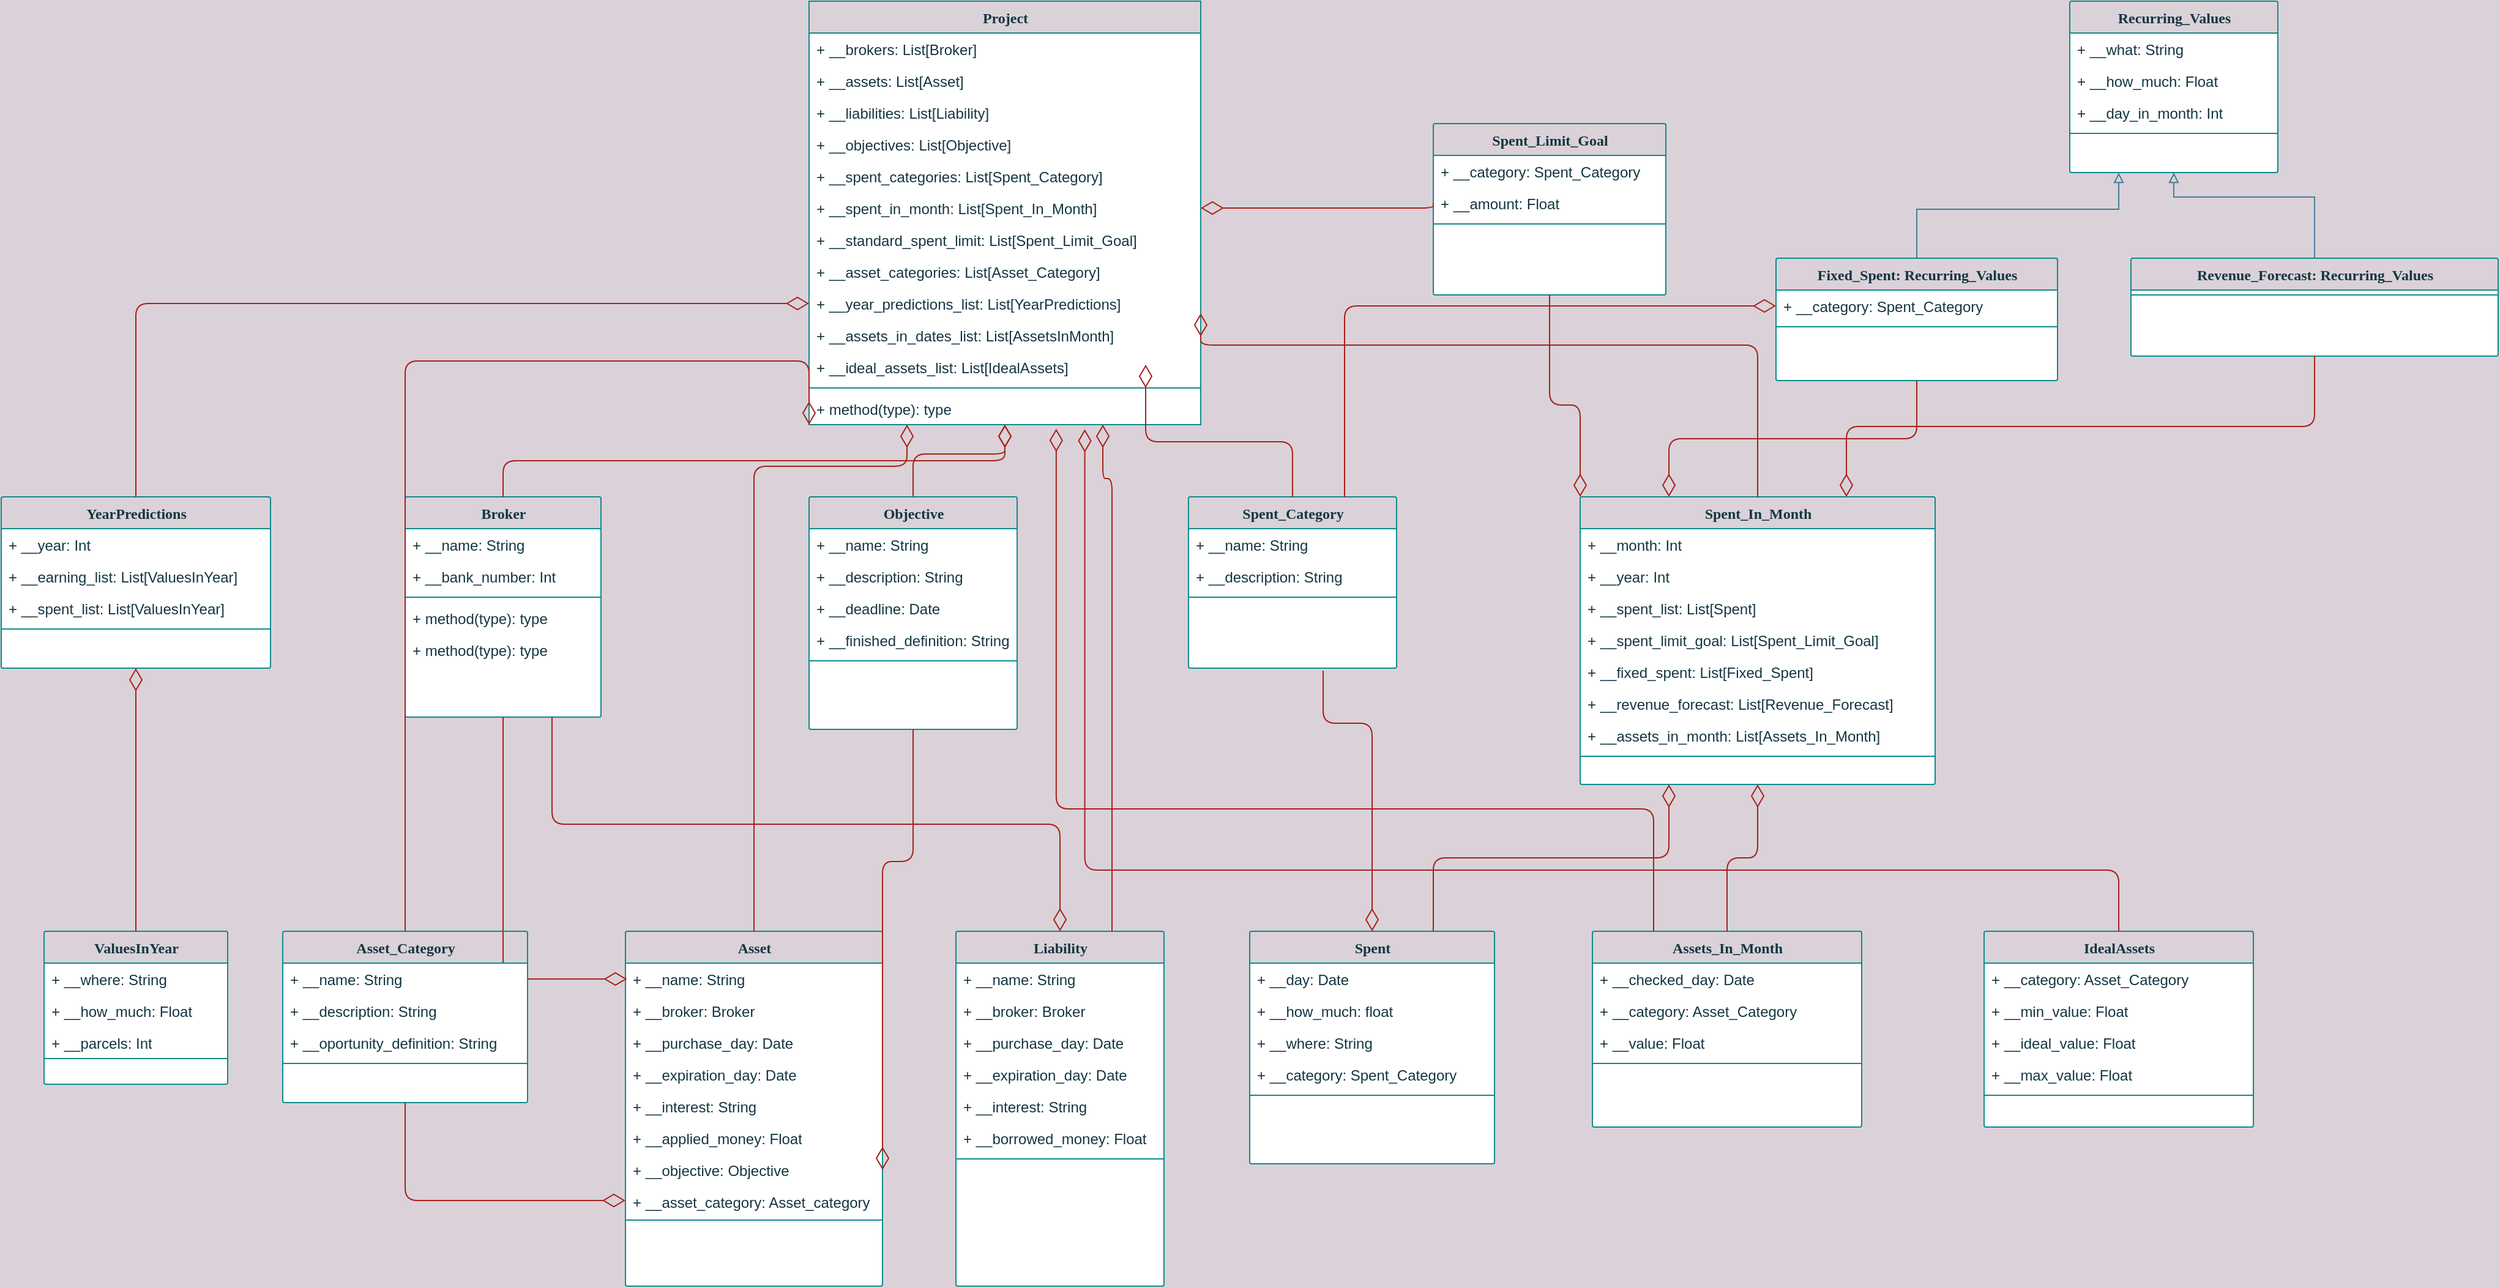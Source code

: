 <mxfile version="14.6.12" type="github">
  <diagram name="Page-1" id="9f46799a-70d6-7492-0946-bef42562c5a5">
    <mxGraphModel dx="1038" dy="548" grid="1" gridSize="10" guides="1" tooltips="1" connect="1" arrows="1" fold="1" page="1" pageScale="1" pageWidth="3300" pageHeight="2339" background="#DAD2D8" math="0" shadow="0">
      <root>
        <mxCell id="0" />
        <mxCell id="1" parent="0" />
        <mxCell id="78961159f06e98e8-17" value="Broker" style="swimlane;html=1;fontStyle=1;align=center;verticalAlign=top;childLayout=stackLayout;horizontal=1;startSize=26;horizontalStack=0;resizeParent=1;resizeLast=0;collapsible=1;marginBottom=0;swimlaneFillColor=#ffffff;shadow=0;comic=0;labelBackgroundColor=none;strokeWidth=1;fillColor=none;fontFamily=Verdana;fontSize=12;strokeColor=#0F8B8D;fontColor=#143642;rounded=1;arcSize=2;" parent="1" vertex="1">
          <mxGeometry x="670" y="445" width="160" height="180" as="geometry" />
        </mxCell>
        <mxCell id="78961159f06e98e8-21" value="+ __name: String" style="text;html=1;strokeColor=none;fillColor=none;align=left;verticalAlign=top;spacingLeft=4;spacingRight=4;whiteSpace=wrap;overflow=hidden;rotatable=0;points=[[0,0.5],[1,0.5]];portConstraint=eastwest;fontColor=#143642;rounded=1;" parent="78961159f06e98e8-17" vertex="1">
          <mxGeometry y="26" width="160" height="26" as="geometry" />
        </mxCell>
        <mxCell id="78961159f06e98e8-23" value="+ __bank_number: Int" style="text;html=1;strokeColor=none;fillColor=none;align=left;verticalAlign=top;spacingLeft=4;spacingRight=4;whiteSpace=wrap;overflow=hidden;rotatable=0;points=[[0,0.5],[1,0.5]];portConstraint=eastwest;fontColor=#143642;rounded=1;" parent="78961159f06e98e8-17" vertex="1">
          <mxGeometry y="52" width="160" height="26" as="geometry" />
        </mxCell>
        <mxCell id="78961159f06e98e8-19" value="" style="line;html=1;strokeWidth=1;fillColor=none;align=left;verticalAlign=middle;spacingTop=-1;spacingLeft=3;spacingRight=3;rotatable=0;labelPosition=right;points=[];portConstraint=eastwest;labelBackgroundColor=#DAD2D8;strokeColor=#0F8B8D;fontColor=#143642;rounded=1;" parent="78961159f06e98e8-17" vertex="1">
          <mxGeometry y="78" width="160" height="8" as="geometry" />
        </mxCell>
        <mxCell id="78961159f06e98e8-20" value="+ method(type): type" style="text;html=1;strokeColor=none;fillColor=none;align=left;verticalAlign=top;spacingLeft=4;spacingRight=4;whiteSpace=wrap;overflow=hidden;rotatable=0;points=[[0,0.5],[1,0.5]];portConstraint=eastwest;fontColor=#143642;rounded=1;" parent="78961159f06e98e8-17" vertex="1">
          <mxGeometry y="86" width="160" height="26" as="geometry" />
        </mxCell>
        <mxCell id="78961159f06e98e8-27" value="+ method(type): type" style="text;html=1;strokeColor=none;fillColor=none;align=left;verticalAlign=top;spacingLeft=4;spacingRight=4;whiteSpace=wrap;overflow=hidden;rotatable=0;points=[[0,0.5],[1,0.5]];portConstraint=eastwest;fontColor=#143642;rounded=1;" parent="78961159f06e98e8-17" vertex="1">
          <mxGeometry y="112" width="160" height="26" as="geometry" />
        </mxCell>
        <mxCell id="78961159f06e98e8-30" value="Project" style="swimlane;html=1;fontStyle=1;align=center;verticalAlign=top;childLayout=stackLayout;horizontal=1;startSize=26;horizontalStack=0;resizeParent=1;resizeLast=0;collapsible=1;marginBottom=0;swimlaneFillColor=#ffffff;shadow=0;comic=0;labelBackgroundColor=none;strokeWidth=1;fillColor=none;fontFamily=Verdana;fontSize=12;strokeColor=#0F8B8D;fontColor=#143642;rounded=0;" parent="1" vertex="1">
          <mxGeometry x="1000" y="40" width="320" height="346" as="geometry" />
        </mxCell>
        <mxCell id="78961159f06e98e8-31" value="+ __brokers: List[Broker]" style="text;html=1;strokeColor=none;fillColor=none;align=left;verticalAlign=top;spacingLeft=4;spacingRight=4;whiteSpace=wrap;overflow=hidden;rotatable=0;points=[[0,0.5],[1,0.5]];portConstraint=eastwest;fontColor=#143642;rounded=1;" parent="78961159f06e98e8-30" vertex="1">
          <mxGeometry y="26" width="320" height="26" as="geometry" />
        </mxCell>
        <mxCell id="78961159f06e98e8-32" value="+ __assets: List[Asset]" style="text;html=1;strokeColor=none;fillColor=none;align=left;verticalAlign=top;spacingLeft=4;spacingRight=4;whiteSpace=wrap;overflow=hidden;rotatable=0;points=[[0,0.5],[1,0.5]];portConstraint=eastwest;fontColor=#143642;rounded=1;" parent="78961159f06e98e8-30" vertex="1">
          <mxGeometry y="52" width="320" height="26" as="geometry" />
        </mxCell>
        <mxCell id="78961159f06e98e8-33" value="+ __liabilities: List[Liability]" style="text;html=1;strokeColor=none;fillColor=none;align=left;verticalAlign=top;spacingLeft=4;spacingRight=4;whiteSpace=wrap;overflow=hidden;rotatable=0;points=[[0,0.5],[1,0.5]];portConstraint=eastwest;fontColor=#143642;rounded=1;" parent="78961159f06e98e8-30" vertex="1">
          <mxGeometry y="78" width="320" height="26" as="geometry" />
        </mxCell>
        <mxCell id="78961159f06e98e8-34" value="+ __objectives: List[Objective]" style="text;html=1;strokeColor=none;fillColor=none;align=left;verticalAlign=top;spacingLeft=4;spacingRight=4;whiteSpace=wrap;overflow=hidden;rotatable=0;points=[[0,0.5],[1,0.5]];portConstraint=eastwest;fontColor=#143642;rounded=1;" parent="78961159f06e98e8-30" vertex="1">
          <mxGeometry y="104" width="320" height="26" as="geometry" />
        </mxCell>
        <mxCell id="78961159f06e98e8-36" value="+ __spent_categories: List[Spent_Category]" style="text;html=1;strokeColor=none;fillColor=none;align=left;verticalAlign=top;spacingLeft=4;spacingRight=4;whiteSpace=wrap;overflow=hidden;rotatable=0;points=[[0,0.5],[1,0.5]];portConstraint=eastwest;fontColor=#143642;rounded=1;" parent="78961159f06e98e8-30" vertex="1">
          <mxGeometry y="130" width="320" height="26" as="geometry" />
        </mxCell>
        <mxCell id="78961159f06e98e8-37" value="+ __spent_in_month: List[Spent_In_Month]" style="text;html=1;strokeColor=none;fillColor=none;align=left;verticalAlign=top;spacingLeft=4;spacingRight=4;whiteSpace=wrap;overflow=hidden;rotatable=0;points=[[0,0.5],[1,0.5]];portConstraint=eastwest;fontColor=#143642;rounded=1;" parent="78961159f06e98e8-30" vertex="1">
          <mxGeometry y="156" width="320" height="26" as="geometry" />
        </mxCell>
        <mxCell id="8mu8X8-_DHgMq-4uXrlz-15" value="+ __standard_spent_limit: List[Spent_Limit_Goal]" style="text;html=1;strokeColor=none;fillColor=none;align=left;verticalAlign=top;spacingLeft=4;spacingRight=4;whiteSpace=wrap;overflow=hidden;rotatable=0;points=[[0,0.5],[1,0.5]];portConstraint=eastwest;fontColor=#143642;rounded=1;" parent="78961159f06e98e8-30" vertex="1">
          <mxGeometry y="182" width="320" height="26" as="geometry" />
        </mxCell>
        <mxCell id="nVqzN8JUZWUIULajuUKQ-7" value="+ __asset_categories: List[Asset_Category]" style="text;html=1;strokeColor=none;fillColor=none;align=left;verticalAlign=top;spacingLeft=4;spacingRight=4;whiteSpace=wrap;overflow=hidden;rotatable=0;points=[[0,0.5],[1,0.5]];portConstraint=eastwest;fontColor=#143642;rounded=1;" parent="78961159f06e98e8-30" vertex="1">
          <mxGeometry y="208" width="320" height="26" as="geometry" />
        </mxCell>
        <mxCell id="EI2RTGB2YNUQJExoWmn_-6" value="+ __year_predictions_list: List[YearPredictions]" style="text;html=1;strokeColor=none;fillColor=none;align=left;verticalAlign=top;spacingLeft=4;spacingRight=4;whiteSpace=wrap;overflow=hidden;rotatable=0;points=[[0,0.5],[1,0.5]];portConstraint=eastwest;fontColor=#143642;rounded=1;" parent="78961159f06e98e8-30" vertex="1">
          <mxGeometry y="234" width="320" height="26" as="geometry" />
        </mxCell>
        <mxCell id="ecca9zXkYdsFkyR5asj4-9" value="+ __assets_in_dates_list: List[AssetsInMonth]" style="text;html=1;strokeColor=none;fillColor=none;align=left;verticalAlign=top;spacingLeft=4;spacingRight=4;whiteSpace=wrap;overflow=hidden;rotatable=0;points=[[0,0.5],[1,0.5]];portConstraint=eastwest;fontColor=#143642;rounded=1;" vertex="1" parent="78961159f06e98e8-30">
          <mxGeometry y="260" width="320" height="26" as="geometry" />
        </mxCell>
        <mxCell id="ecca9zXkYdsFkyR5asj4-11" value="+ __ideal_assets_list: List[IdealAssets]" style="text;html=1;strokeColor=none;fillColor=none;align=left;verticalAlign=top;spacingLeft=4;spacingRight=4;whiteSpace=wrap;overflow=hidden;rotatable=0;points=[[0,0.5],[1,0.5]];portConstraint=eastwest;fontColor=#143642;rounded=1;" vertex="1" parent="78961159f06e98e8-30">
          <mxGeometry y="286" width="320" height="26" as="geometry" />
        </mxCell>
        <mxCell id="78961159f06e98e8-38" value="" style="line;html=1;strokeWidth=1;fillColor=none;align=left;verticalAlign=middle;spacingTop=-1;spacingLeft=3;spacingRight=3;rotatable=0;labelPosition=right;points=[];portConstraint=eastwest;labelBackgroundColor=#DAD2D8;strokeColor=#0F8B8D;fontColor=#143642;rounded=1;" parent="78961159f06e98e8-30" vertex="1">
          <mxGeometry y="312" width="320" height="8" as="geometry" />
        </mxCell>
        <mxCell id="78961159f06e98e8-39" value="+ method(type): type" style="text;html=1;strokeColor=none;fillColor=none;align=left;verticalAlign=top;spacingLeft=4;spacingRight=4;whiteSpace=wrap;overflow=hidden;rotatable=0;points=[[0,0.5],[1,0.5]];portConstraint=eastwest;fontColor=#143642;rounded=1;" parent="78961159f06e98e8-30" vertex="1">
          <mxGeometry y="320" width="320" height="26" as="geometry" />
        </mxCell>
        <mxCell id="78961159f06e98e8-121" style="edgeStyle=elbowEdgeStyle;html=1;labelBackgroundColor=none;startFill=0;startSize=8;endArrow=diamondThin;endFill=0;endSize=16;fontFamily=Verdana;fontSize=12;elbow=vertical;strokeColor=#A8201A;fontColor=#143642;" parent="1" source="78961159f06e98e8-17" target="78961159f06e98e8-30" edge="1">
          <mxGeometry relative="1" as="geometry">
            <mxPoint x="810" y="249.882" as="sourcePoint" />
          </mxGeometry>
        </mxCell>
        <mxCell id="K1kA5L0WdtJhRMj--LdC-1" value="Asset" style="swimlane;html=1;fontStyle=1;align=center;verticalAlign=top;childLayout=stackLayout;horizontal=1;startSize=26;horizontalStack=0;resizeParent=1;resizeLast=0;collapsible=1;marginBottom=0;swimlaneFillColor=#ffffff;shadow=0;comic=0;labelBackgroundColor=none;strokeWidth=1;fillColor=none;fontFamily=Verdana;fontSize=12;strokeColor=#0F8B8D;fontColor=#143642;rounded=1;arcSize=2;" parent="1" vertex="1">
          <mxGeometry x="850" y="800" width="210" height="290" as="geometry" />
        </mxCell>
        <mxCell id="K1kA5L0WdtJhRMj--LdC-2" value="+ __name: String" style="text;html=1;strokeColor=none;fillColor=none;align=left;verticalAlign=top;spacingLeft=4;spacingRight=4;whiteSpace=wrap;overflow=hidden;rotatable=0;points=[[0,0.5],[1,0.5]];portConstraint=eastwest;fontColor=#143642;rounded=1;" parent="K1kA5L0WdtJhRMj--LdC-1" vertex="1">
          <mxGeometry y="26" width="210" height="26" as="geometry" />
        </mxCell>
        <mxCell id="K1kA5L0WdtJhRMj--LdC-3" value="+ __broker: Broker" style="text;html=1;strokeColor=none;fillColor=none;align=left;verticalAlign=top;spacingLeft=4;spacingRight=4;whiteSpace=wrap;overflow=hidden;rotatable=0;points=[[0,0.5],[1,0.5]];portConstraint=eastwest;fontColor=#143642;rounded=1;" parent="K1kA5L0WdtJhRMj--LdC-1" vertex="1">
          <mxGeometry y="52" width="210" height="26" as="geometry" />
        </mxCell>
        <mxCell id="K1kA5L0WdtJhRMj--LdC-7" value="+ __purchase_day: Date" style="text;html=1;strokeColor=none;fillColor=none;align=left;verticalAlign=top;spacingLeft=4;spacingRight=4;whiteSpace=wrap;overflow=hidden;rotatable=0;points=[[0,0.5],[1,0.5]];portConstraint=eastwest;fontColor=#143642;rounded=1;" parent="K1kA5L0WdtJhRMj--LdC-1" vertex="1">
          <mxGeometry y="78" width="210" height="26" as="geometry" />
        </mxCell>
        <mxCell id="K1kA5L0WdtJhRMj--LdC-8" value="+ __expiration_day: Date" style="text;html=1;strokeColor=none;fillColor=none;align=left;verticalAlign=top;spacingLeft=4;spacingRight=4;whiteSpace=wrap;overflow=hidden;rotatable=0;points=[[0,0.5],[1,0.5]];portConstraint=eastwest;fontColor=#143642;rounded=1;" parent="K1kA5L0WdtJhRMj--LdC-1" vertex="1">
          <mxGeometry y="104" width="210" height="26" as="geometry" />
        </mxCell>
        <mxCell id="K1kA5L0WdtJhRMj--LdC-9" value="+ __interest: String" style="text;html=1;strokeColor=none;fillColor=none;align=left;verticalAlign=top;spacingLeft=4;spacingRight=4;whiteSpace=wrap;overflow=hidden;rotatable=0;points=[[0,0.5],[1,0.5]];portConstraint=eastwest;fontColor=#143642;rounded=1;" parent="K1kA5L0WdtJhRMj--LdC-1" vertex="1">
          <mxGeometry y="130" width="210" height="26" as="geometry" />
        </mxCell>
        <mxCell id="K1kA5L0WdtJhRMj--LdC-10" value="+ __applied_money: Float" style="text;html=1;strokeColor=none;fillColor=none;align=left;verticalAlign=top;spacingLeft=4;spacingRight=4;whiteSpace=wrap;overflow=hidden;rotatable=0;points=[[0,0.5],[1,0.5]];portConstraint=eastwest;fontColor=#143642;rounded=1;" parent="K1kA5L0WdtJhRMj--LdC-1" vertex="1">
          <mxGeometry y="156" width="210" height="26" as="geometry" />
        </mxCell>
        <mxCell id="K1kA5L0WdtJhRMj--LdC-29" value="+ __objective: Objective" style="text;html=1;strokeColor=none;fillColor=none;align=left;verticalAlign=top;spacingLeft=4;spacingRight=4;whiteSpace=wrap;overflow=hidden;rotatable=0;points=[[0,0.5],[1,0.5]];portConstraint=eastwest;fontColor=#143642;rounded=1;" parent="K1kA5L0WdtJhRMj--LdC-1" vertex="1">
          <mxGeometry y="182" width="210" height="26" as="geometry" />
        </mxCell>
        <mxCell id="nVqzN8JUZWUIULajuUKQ-5" value="+ __asset_category: Asset_category" style="text;html=1;strokeColor=none;fillColor=none;align=left;verticalAlign=top;spacingLeft=4;spacingRight=4;whiteSpace=wrap;overflow=hidden;rotatable=0;points=[[0,0.5],[1,0.5]];portConstraint=eastwest;fontColor=#143642;rounded=1;" parent="K1kA5L0WdtJhRMj--LdC-1" vertex="1">
          <mxGeometry y="208" width="210" height="24" as="geometry" />
        </mxCell>
        <mxCell id="K1kA5L0WdtJhRMj--LdC-4" value="" style="line;html=1;strokeWidth=1;fillColor=none;align=left;verticalAlign=middle;spacingTop=-1;spacingLeft=3;spacingRight=3;rotatable=0;labelPosition=right;points=[];portConstraint=eastwest;labelBackgroundColor=#DAD2D8;strokeColor=#0F8B8D;fontColor=#143642;rounded=1;" parent="K1kA5L0WdtJhRMj--LdC-1" vertex="1">
          <mxGeometry y="232" width="210" height="8" as="geometry" />
        </mxCell>
        <mxCell id="K1kA5L0WdtJhRMj--LdC-11" style="edgeStyle=elbowEdgeStyle;html=1;labelBackgroundColor=none;startFill=0;startSize=8;endArrow=diamondThin;endFill=0;endSize=16;fontFamily=Verdana;fontSize=12;elbow=vertical;strokeColor=#A8201A;fontColor=#143642;entryX=0.5;entryY=1;entryDx=0;entryDy=0;exitX=0.5;exitY=0;exitDx=0;exitDy=0;" parent="1" source="K1kA5L0WdtJhRMj--LdC-21" target="78961159f06e98e8-30" edge="1">
          <mxGeometry relative="1" as="geometry">
            <mxPoint x="960" y="440" as="sourcePoint" />
            <mxPoint x="1090" y="360" as="targetPoint" />
            <Array as="points">
              <mxPoint x="1020" y="410" />
            </Array>
          </mxGeometry>
        </mxCell>
        <mxCell id="K1kA5L0WdtJhRMj--LdC-12" style="edgeStyle=elbowEdgeStyle;html=1;labelBackgroundColor=none;startFill=0;startSize=8;endArrow=diamondThin;endFill=0;endSize=16;fontFamily=Verdana;fontSize=12;elbow=vertical;strokeColor=#A8201A;fontColor=#143642;exitX=0.5;exitY=1;exitDx=0;exitDy=0;entryX=0.006;entryY=0.5;entryDx=0;entryDy=0;entryPerimeter=0;" parent="1" source="78961159f06e98e8-17" target="K1kA5L0WdtJhRMj--LdC-2" edge="1">
          <mxGeometry relative="1" as="geometry">
            <mxPoint x="760" y="470" as="sourcePoint" />
            <mxPoint x="810" y="856" as="targetPoint" />
            <Array as="points">
              <mxPoint x="790" y="839" />
              <mxPoint x="780" y="780" />
            </Array>
          </mxGeometry>
        </mxCell>
        <mxCell id="K1kA5L0WdtJhRMj--LdC-13" value="Liability" style="swimlane;html=1;fontStyle=1;align=center;verticalAlign=top;childLayout=stackLayout;horizontal=1;startSize=26;horizontalStack=0;resizeParent=1;resizeLast=0;collapsible=1;marginBottom=0;swimlaneFillColor=#ffffff;shadow=0;comic=0;labelBackgroundColor=none;strokeWidth=1;fillColor=none;fontFamily=Verdana;fontSize=12;strokeColor=#0F8B8D;fontColor=#143642;rounded=1;arcSize=2;" parent="1" vertex="1">
          <mxGeometry x="1120" y="800" width="170" height="290" as="geometry" />
        </mxCell>
        <mxCell id="K1kA5L0WdtJhRMj--LdC-14" value="+ __name: String" style="text;html=1;strokeColor=none;fillColor=none;align=left;verticalAlign=top;spacingLeft=4;spacingRight=4;whiteSpace=wrap;overflow=hidden;rotatable=0;points=[[0,0.5],[1,0.5]];portConstraint=eastwest;fontColor=#143642;rounded=1;" parent="K1kA5L0WdtJhRMj--LdC-13" vertex="1">
          <mxGeometry y="26" width="170" height="26" as="geometry" />
        </mxCell>
        <mxCell id="K1kA5L0WdtJhRMj--LdC-15" value="+ __broker: Broker" style="text;html=1;strokeColor=none;fillColor=none;align=left;verticalAlign=top;spacingLeft=4;spacingRight=4;whiteSpace=wrap;overflow=hidden;rotatable=0;points=[[0,0.5],[1,0.5]];portConstraint=eastwest;fontColor=#143642;rounded=1;" parent="K1kA5L0WdtJhRMj--LdC-13" vertex="1">
          <mxGeometry y="52" width="170" height="26" as="geometry" />
        </mxCell>
        <mxCell id="K1kA5L0WdtJhRMj--LdC-16" value="+ __purchase_day: Date" style="text;html=1;strokeColor=none;fillColor=none;align=left;verticalAlign=top;spacingLeft=4;spacingRight=4;whiteSpace=wrap;overflow=hidden;rotatable=0;points=[[0,0.5],[1,0.5]];portConstraint=eastwest;fontColor=#143642;rounded=1;" parent="K1kA5L0WdtJhRMj--LdC-13" vertex="1">
          <mxGeometry y="78" width="170" height="26" as="geometry" />
        </mxCell>
        <mxCell id="K1kA5L0WdtJhRMj--LdC-17" value="+ __expiration_day: Date" style="text;html=1;strokeColor=none;fillColor=none;align=left;verticalAlign=top;spacingLeft=4;spacingRight=4;whiteSpace=wrap;overflow=hidden;rotatable=0;points=[[0,0.5],[1,0.5]];portConstraint=eastwest;fontColor=#143642;rounded=1;" parent="K1kA5L0WdtJhRMj--LdC-13" vertex="1">
          <mxGeometry y="104" width="170" height="26" as="geometry" />
        </mxCell>
        <mxCell id="K1kA5L0WdtJhRMj--LdC-18" value="+ __interest: String" style="text;html=1;strokeColor=none;fillColor=none;align=left;verticalAlign=top;spacingLeft=4;spacingRight=4;whiteSpace=wrap;overflow=hidden;rotatable=0;points=[[0,0.5],[1,0.5]];portConstraint=eastwest;fontColor=#143642;rounded=1;" parent="K1kA5L0WdtJhRMj--LdC-13" vertex="1">
          <mxGeometry y="130" width="170" height="26" as="geometry" />
        </mxCell>
        <mxCell id="K1kA5L0WdtJhRMj--LdC-19" value="+ __borrowed_money: Float" style="text;html=1;strokeColor=none;fillColor=none;align=left;verticalAlign=top;spacingLeft=4;spacingRight=4;whiteSpace=wrap;overflow=hidden;rotatable=0;points=[[0,0.5],[1,0.5]];portConstraint=eastwest;fontColor=#143642;rounded=1;" parent="K1kA5L0WdtJhRMj--LdC-13" vertex="1">
          <mxGeometry y="156" width="170" height="26" as="geometry" />
        </mxCell>
        <mxCell id="K1kA5L0WdtJhRMj--LdC-20" value="" style="line;html=1;strokeWidth=1;fillColor=none;align=left;verticalAlign=middle;spacingTop=-1;spacingLeft=3;spacingRight=3;rotatable=0;labelPosition=right;points=[];portConstraint=eastwest;labelBackgroundColor=#DAD2D8;strokeColor=#0F8B8D;fontColor=#143642;rounded=1;" parent="K1kA5L0WdtJhRMj--LdC-13" vertex="1">
          <mxGeometry y="182" width="170" height="8" as="geometry" />
        </mxCell>
        <mxCell id="K1kA5L0WdtJhRMj--LdC-21" value="Objective" style="swimlane;html=1;fontStyle=1;align=center;verticalAlign=top;childLayout=stackLayout;horizontal=1;startSize=26;horizontalStack=0;resizeParent=1;resizeLast=0;collapsible=1;marginBottom=0;swimlaneFillColor=#ffffff;shadow=0;comic=0;labelBackgroundColor=none;strokeWidth=1;fillColor=none;fontFamily=Verdana;fontSize=12;strokeColor=#0F8B8D;fontColor=#143642;rounded=1;arcSize=2;" parent="1" vertex="1">
          <mxGeometry x="1000" y="445" width="170" height="190" as="geometry" />
        </mxCell>
        <mxCell id="K1kA5L0WdtJhRMj--LdC-22" value="+ __name: String" style="text;html=1;strokeColor=none;fillColor=none;align=left;verticalAlign=top;spacingLeft=4;spacingRight=4;whiteSpace=wrap;overflow=hidden;rotatable=0;points=[[0,0.5],[1,0.5]];portConstraint=eastwest;fontColor=#143642;rounded=1;" parent="K1kA5L0WdtJhRMj--LdC-21" vertex="1">
          <mxGeometry y="26" width="170" height="26" as="geometry" />
        </mxCell>
        <mxCell id="K1kA5L0WdtJhRMj--LdC-23" value="+ __description: String" style="text;html=1;strokeColor=none;fillColor=none;align=left;verticalAlign=top;spacingLeft=4;spacingRight=4;whiteSpace=wrap;overflow=hidden;rotatable=0;points=[[0,0.5],[1,0.5]];portConstraint=eastwest;fontColor=#143642;rounded=1;" parent="K1kA5L0WdtJhRMj--LdC-21" vertex="1">
          <mxGeometry y="52" width="170" height="26" as="geometry" />
        </mxCell>
        <mxCell id="K1kA5L0WdtJhRMj--LdC-24" value="+ __deadline: Date" style="text;html=1;strokeColor=none;fillColor=none;align=left;verticalAlign=top;spacingLeft=4;spacingRight=4;whiteSpace=wrap;overflow=hidden;rotatable=0;points=[[0,0.5],[1,0.5]];portConstraint=eastwest;fontColor=#143642;rounded=1;" parent="K1kA5L0WdtJhRMj--LdC-21" vertex="1">
          <mxGeometry y="78" width="170" height="26" as="geometry" />
        </mxCell>
        <mxCell id="K1kA5L0WdtJhRMj--LdC-25" value="+ __finished_definition: String" style="text;html=1;strokeColor=none;fillColor=none;align=left;verticalAlign=top;spacingLeft=4;spacingRight=4;whiteSpace=wrap;overflow=hidden;rotatable=0;points=[[0,0.5],[1,0.5]];portConstraint=eastwest;fontColor=#143642;rounded=1;" parent="K1kA5L0WdtJhRMj--LdC-21" vertex="1">
          <mxGeometry y="104" width="170" height="26" as="geometry" />
        </mxCell>
        <mxCell id="K1kA5L0WdtJhRMj--LdC-28" value="" style="line;html=1;strokeWidth=1;fillColor=none;align=left;verticalAlign=middle;spacingTop=-1;spacingLeft=3;spacingRight=3;rotatable=0;labelPosition=right;points=[];portConstraint=eastwest;labelBackgroundColor=#DAD2D8;strokeColor=#0F8B8D;fontColor=#143642;rounded=1;" parent="K1kA5L0WdtJhRMj--LdC-21" vertex="1">
          <mxGeometry y="130" width="170" height="8" as="geometry" />
        </mxCell>
        <mxCell id="K1kA5L0WdtJhRMj--LdC-30" value="Spent_Category" style="swimlane;html=1;fontStyle=1;align=center;verticalAlign=top;childLayout=stackLayout;horizontal=1;startSize=26;horizontalStack=0;resizeParent=1;resizeLast=0;collapsible=1;marginBottom=0;swimlaneFillColor=#ffffff;shadow=0;comic=0;labelBackgroundColor=none;strokeWidth=1;fillColor=none;fontFamily=Verdana;fontSize=12;strokeColor=#0F8B8D;fontColor=#143642;rounded=1;arcSize=2;" parent="1" vertex="1">
          <mxGeometry x="1310" y="445" width="170" height="140" as="geometry" />
        </mxCell>
        <mxCell id="K1kA5L0WdtJhRMj--LdC-31" value="+ __name: String" style="text;html=1;strokeColor=none;fillColor=none;align=left;verticalAlign=top;spacingLeft=4;spacingRight=4;whiteSpace=wrap;overflow=hidden;rotatable=0;points=[[0,0.5],[1,0.5]];portConstraint=eastwest;fontColor=#143642;rounded=1;" parent="K1kA5L0WdtJhRMj--LdC-30" vertex="1">
          <mxGeometry y="26" width="170" height="26" as="geometry" />
        </mxCell>
        <mxCell id="K1kA5L0WdtJhRMj--LdC-32" value="+ __description: String" style="text;html=1;strokeColor=none;fillColor=none;align=left;verticalAlign=top;spacingLeft=4;spacingRight=4;whiteSpace=wrap;overflow=hidden;rotatable=0;points=[[0,0.5],[1,0.5]];portConstraint=eastwest;fontColor=#143642;rounded=1;" parent="K1kA5L0WdtJhRMj--LdC-30" vertex="1">
          <mxGeometry y="52" width="170" height="26" as="geometry" />
        </mxCell>
        <mxCell id="K1kA5L0WdtJhRMj--LdC-35" value="" style="line;html=1;strokeWidth=1;fillColor=none;align=left;verticalAlign=middle;spacingTop=-1;spacingLeft=3;spacingRight=3;rotatable=0;labelPosition=right;points=[];portConstraint=eastwest;labelBackgroundColor=#DAD2D8;strokeColor=#0F8B8D;fontColor=#143642;rounded=1;" parent="K1kA5L0WdtJhRMj--LdC-30" vertex="1">
          <mxGeometry y="78" width="170" height="8" as="geometry" />
        </mxCell>
        <mxCell id="K1kA5L0WdtJhRMj--LdC-36" value="Spent_In_Month" style="swimlane;html=1;fontStyle=1;align=center;verticalAlign=top;childLayout=stackLayout;horizontal=1;startSize=26;horizontalStack=0;resizeParent=1;resizeLast=0;collapsible=1;marginBottom=0;swimlaneFillColor=#ffffff;shadow=0;comic=0;labelBackgroundColor=none;strokeWidth=1;fillColor=none;fontFamily=Verdana;fontSize=12;strokeColor=#0F8B8D;fontColor=#143642;rounded=1;arcSize=2;" parent="1" vertex="1">
          <mxGeometry x="1630" y="445" width="290" height="235" as="geometry" />
        </mxCell>
        <mxCell id="8mu8X8-_DHgMq-4uXrlz-17" value="+ __month: Int" style="text;html=1;strokeColor=none;fillColor=none;align=left;verticalAlign=top;spacingLeft=4;spacingRight=4;whiteSpace=wrap;overflow=hidden;rotatable=0;points=[[0,0.5],[1,0.5]];portConstraint=eastwest;fontColor=#143642;rounded=1;" parent="K1kA5L0WdtJhRMj--LdC-36" vertex="1">
          <mxGeometry y="26" width="290" height="26" as="geometry" />
        </mxCell>
        <mxCell id="8mu8X8-_DHgMq-4uXrlz-18" value="+ __year: Int" style="text;html=1;strokeColor=none;fillColor=none;align=left;verticalAlign=top;spacingLeft=4;spacingRight=4;whiteSpace=wrap;overflow=hidden;rotatable=0;points=[[0,0.5],[1,0.5]];portConstraint=eastwest;fontColor=#143642;rounded=1;" parent="K1kA5L0WdtJhRMj--LdC-36" vertex="1">
          <mxGeometry y="52" width="290" height="26" as="geometry" />
        </mxCell>
        <mxCell id="K1kA5L0WdtJhRMj--LdC-37" value="+ __spent_list: List[Spent]" style="text;html=1;strokeColor=none;fillColor=none;align=left;verticalAlign=top;spacingLeft=4;spacingRight=4;whiteSpace=wrap;overflow=hidden;rotatable=0;points=[[0,0.5],[1,0.5]];portConstraint=eastwest;fontColor=#143642;rounded=1;" parent="K1kA5L0WdtJhRMj--LdC-36" vertex="1">
          <mxGeometry y="78" width="290" height="26" as="geometry" />
        </mxCell>
        <mxCell id="K1kA5L0WdtJhRMj--LdC-38" value="+ __spent_limit_goal: List[Spent_Limit_Goal]" style="text;html=1;strokeColor=none;fillColor=none;align=left;verticalAlign=top;spacingLeft=4;spacingRight=4;whiteSpace=wrap;overflow=hidden;rotatable=0;points=[[0,0.5],[1,0.5]];portConstraint=eastwest;fontColor=#143642;rounded=1;" parent="K1kA5L0WdtJhRMj--LdC-36" vertex="1">
          <mxGeometry y="104" width="290" height="26" as="geometry" />
        </mxCell>
        <mxCell id="K1kA5L0WdtJhRMj--LdC-39" value="+ __fixed_spent: List[Fixed_Spent]" style="text;html=1;strokeColor=none;fillColor=none;align=left;verticalAlign=top;spacingLeft=4;spacingRight=4;whiteSpace=wrap;overflow=hidden;rotatable=0;points=[[0,0.5],[1,0.5]];portConstraint=eastwest;fontColor=#143642;rounded=1;" parent="K1kA5L0WdtJhRMj--LdC-36" vertex="1">
          <mxGeometry y="130" width="290" height="26" as="geometry" />
        </mxCell>
        <mxCell id="K1kA5L0WdtJhRMj--LdC-40" value="+ __revenue_forecast: List[Revenue_Forecast]" style="text;html=1;strokeColor=none;fillColor=none;align=left;verticalAlign=top;spacingLeft=4;spacingRight=4;whiteSpace=wrap;overflow=hidden;rotatable=0;points=[[0,0.5],[1,0.5]];portConstraint=eastwest;fontColor=#143642;rounded=1;" parent="K1kA5L0WdtJhRMj--LdC-36" vertex="1">
          <mxGeometry y="156" width="290" height="26" as="geometry" />
        </mxCell>
        <mxCell id="K1kA5L0WdtJhRMj--LdC-41" value="+ __assets_in_month: List[Assets_In_Month]" style="text;html=1;strokeColor=none;fillColor=none;align=left;verticalAlign=top;spacingLeft=4;spacingRight=4;whiteSpace=wrap;overflow=hidden;rotatable=0;points=[[0,0.5],[1,0.5]];portConstraint=eastwest;fontColor=#143642;rounded=1;" parent="K1kA5L0WdtJhRMj--LdC-36" vertex="1">
          <mxGeometry y="182" width="290" height="26" as="geometry" />
        </mxCell>
        <mxCell id="K1kA5L0WdtJhRMj--LdC-43" value="" style="line;html=1;strokeWidth=1;fillColor=none;align=left;verticalAlign=middle;spacingTop=-1;spacingLeft=3;spacingRight=3;rotatable=0;labelPosition=right;points=[];portConstraint=eastwest;labelBackgroundColor=#DAD2D8;strokeColor=#0F8B8D;fontColor=#143642;rounded=1;" parent="K1kA5L0WdtJhRMj--LdC-36" vertex="1">
          <mxGeometry y="208" width="290" height="8" as="geometry" />
        </mxCell>
        <mxCell id="K1kA5L0WdtJhRMj--LdC-44" value="Spent&lt;br&gt;" style="swimlane;html=1;fontStyle=1;align=center;verticalAlign=top;childLayout=stackLayout;horizontal=1;startSize=26;horizontalStack=0;resizeParent=1;resizeLast=0;collapsible=1;marginBottom=0;swimlaneFillColor=#ffffff;shadow=0;comic=0;labelBackgroundColor=none;strokeWidth=1;fillColor=none;fontFamily=Verdana;fontSize=12;strokeColor=#0F8B8D;fontColor=#143642;rounded=1;arcSize=2;" parent="1" vertex="1">
          <mxGeometry x="1360" y="800" width="200" height="190" as="geometry" />
        </mxCell>
        <mxCell id="K1kA5L0WdtJhRMj--LdC-45" value="+ __day: Date" style="text;html=1;strokeColor=none;fillColor=none;align=left;verticalAlign=top;spacingLeft=4;spacingRight=4;whiteSpace=wrap;overflow=hidden;rotatable=0;points=[[0,0.5],[1,0.5]];portConstraint=eastwest;fontColor=#143642;rounded=1;" parent="K1kA5L0WdtJhRMj--LdC-44" vertex="1">
          <mxGeometry y="26" width="200" height="26" as="geometry" />
        </mxCell>
        <mxCell id="K1kA5L0WdtJhRMj--LdC-46" value="+ __how_much: float" style="text;html=1;strokeColor=none;fillColor=none;align=left;verticalAlign=top;spacingLeft=4;spacingRight=4;whiteSpace=wrap;overflow=hidden;rotatable=0;points=[[0,0.5],[1,0.5]];portConstraint=eastwest;fontColor=#143642;rounded=1;" parent="K1kA5L0WdtJhRMj--LdC-44" vertex="1">
          <mxGeometry y="52" width="200" height="26" as="geometry" />
        </mxCell>
        <mxCell id="K1kA5L0WdtJhRMj--LdC-47" value="+ __where: String" style="text;html=1;strokeColor=none;fillColor=none;align=left;verticalAlign=top;spacingLeft=4;spacingRight=4;whiteSpace=wrap;overflow=hidden;rotatable=0;points=[[0,0.5],[1,0.5]];portConstraint=eastwest;fontColor=#143642;rounded=1;" parent="K1kA5L0WdtJhRMj--LdC-44" vertex="1">
          <mxGeometry y="78" width="200" height="26" as="geometry" />
        </mxCell>
        <mxCell id="K1kA5L0WdtJhRMj--LdC-48" value="+ __category: Spent_Category" style="text;html=1;strokeColor=none;fillColor=none;align=left;verticalAlign=top;spacingLeft=4;spacingRight=4;whiteSpace=wrap;overflow=hidden;rotatable=0;points=[[0,0.5],[1,0.5]];portConstraint=eastwest;fontColor=#143642;rounded=1;" parent="K1kA5L0WdtJhRMj--LdC-44" vertex="1">
          <mxGeometry y="104" width="200" height="26" as="geometry" />
        </mxCell>
        <mxCell id="K1kA5L0WdtJhRMj--LdC-51" value="" style="line;html=1;strokeWidth=1;fillColor=none;align=left;verticalAlign=middle;spacingTop=-1;spacingLeft=3;spacingRight=3;rotatable=0;labelPosition=right;points=[];portConstraint=eastwest;labelBackgroundColor=#DAD2D8;strokeColor=#0F8B8D;fontColor=#143642;rounded=1;" parent="K1kA5L0WdtJhRMj--LdC-44" vertex="1">
          <mxGeometry y="130" width="200" height="8" as="geometry" />
        </mxCell>
        <mxCell id="K1kA5L0WdtJhRMj--LdC-52" value="Recurring_Values" style="swimlane;html=1;fontStyle=1;align=center;verticalAlign=top;childLayout=stackLayout;horizontal=1;startSize=26;horizontalStack=0;resizeParent=1;resizeLast=0;collapsible=1;marginBottom=0;swimlaneFillColor=#ffffff;shadow=0;comic=0;labelBackgroundColor=none;strokeWidth=1;fillColor=none;fontFamily=Verdana;fontSize=12;strokeColor=#0F8B8D;fontColor=#143642;rounded=1;arcSize=2;" parent="1" vertex="1">
          <mxGeometry x="2030" y="40" width="170" height="140" as="geometry" />
        </mxCell>
        <mxCell id="K1kA5L0WdtJhRMj--LdC-53" value="+ __what: String" style="text;html=1;strokeColor=none;fillColor=none;align=left;verticalAlign=top;spacingLeft=4;spacingRight=4;whiteSpace=wrap;overflow=hidden;rotatable=0;points=[[0,0.5],[1,0.5]];portConstraint=eastwest;fontColor=#143642;rounded=1;" parent="K1kA5L0WdtJhRMj--LdC-52" vertex="1">
          <mxGeometry y="26" width="170" height="26" as="geometry" />
        </mxCell>
        <mxCell id="K1kA5L0WdtJhRMj--LdC-54" value="+ __how_much: Float" style="text;html=1;strokeColor=none;fillColor=none;align=left;verticalAlign=top;spacingLeft=4;spacingRight=4;whiteSpace=wrap;overflow=hidden;rotatable=0;points=[[0,0.5],[1,0.5]];portConstraint=eastwest;fontColor=#143642;rounded=1;" parent="K1kA5L0WdtJhRMj--LdC-52" vertex="1">
          <mxGeometry y="52" width="170" height="26" as="geometry" />
        </mxCell>
        <mxCell id="K1kA5L0WdtJhRMj--LdC-56" value="+ __day_in_month: Int" style="text;html=1;strokeColor=none;fillColor=none;align=left;verticalAlign=top;spacingLeft=4;spacingRight=4;whiteSpace=wrap;overflow=hidden;rotatable=0;points=[[0,0.5],[1,0.5]];portConstraint=eastwest;fontColor=#143642;rounded=1;" parent="K1kA5L0WdtJhRMj--LdC-52" vertex="1">
          <mxGeometry y="78" width="170" height="26" as="geometry" />
        </mxCell>
        <mxCell id="K1kA5L0WdtJhRMj--LdC-55" value="" style="line;html=1;strokeWidth=1;fillColor=none;align=left;verticalAlign=middle;spacingTop=-1;spacingLeft=3;spacingRight=3;rotatable=0;labelPosition=right;points=[];portConstraint=eastwest;labelBackgroundColor=#DAD2D8;strokeColor=#0F8B8D;fontColor=#143642;rounded=1;" parent="K1kA5L0WdtJhRMj--LdC-52" vertex="1">
          <mxGeometry y="104" width="170" height="8" as="geometry" />
        </mxCell>
        <mxCell id="K1kA5L0WdtJhRMj--LdC-57" value="Fixed_Spent: Recurring_Values" style="swimlane;html=1;fontStyle=1;align=center;verticalAlign=top;childLayout=stackLayout;horizontal=1;startSize=26;horizontalStack=0;resizeParent=1;resizeLast=0;collapsible=1;marginBottom=0;swimlaneFillColor=#ffffff;shadow=0;comic=0;labelBackgroundColor=none;strokeWidth=1;fillColor=none;fontFamily=Verdana;fontSize=12;strokeColor=#0F8B8D;fontColor=#143642;rounded=1;arcSize=2;" parent="1" vertex="1">
          <mxGeometry x="1790" y="250" width="230" height="100" as="geometry" />
        </mxCell>
        <mxCell id="K1kA5L0WdtJhRMj--LdC-60" value="+ __category: Spent_Category" style="text;html=1;strokeColor=none;fillColor=none;align=left;verticalAlign=top;spacingLeft=4;spacingRight=4;whiteSpace=wrap;overflow=hidden;rotatable=0;points=[[0,0.5],[1,0.5]];portConstraint=eastwest;fontColor=#143642;rounded=1;" parent="K1kA5L0WdtJhRMj--LdC-57" vertex="1">
          <mxGeometry y="26" width="230" height="26" as="geometry" />
        </mxCell>
        <mxCell id="K1kA5L0WdtJhRMj--LdC-61" value="" style="line;html=1;strokeWidth=1;fillColor=none;align=left;verticalAlign=middle;spacingTop=-1;spacingLeft=3;spacingRight=3;rotatable=0;labelPosition=right;points=[];portConstraint=eastwest;labelBackgroundColor=#DAD2D8;strokeColor=#0F8B8D;fontColor=#143642;rounded=1;" parent="K1kA5L0WdtJhRMj--LdC-57" vertex="1">
          <mxGeometry y="52" width="230" height="8" as="geometry" />
        </mxCell>
        <mxCell id="K1kA5L0WdtJhRMj--LdC-62" value="Revenue_Forecast: Recurring_Values" style="swimlane;html=1;fontStyle=1;align=center;verticalAlign=top;childLayout=stackLayout;horizontal=1;startSize=26;horizontalStack=0;resizeParent=1;resizeLast=0;collapsible=1;marginBottom=0;swimlaneFillColor=#ffffff;shadow=0;comic=0;labelBackgroundColor=none;strokeWidth=1;fillColor=none;fontFamily=Verdana;fontSize=12;strokeColor=#0F8B8D;fontColor=#143642;rounded=1;arcSize=2;" parent="1" vertex="1">
          <mxGeometry x="2080" y="250" width="300" height="80" as="geometry">
            <mxRectangle x="1169" y="230" width="160" height="30" as="alternateBounds" />
          </mxGeometry>
        </mxCell>
        <mxCell id="K1kA5L0WdtJhRMj--LdC-64" value="" style="line;html=1;strokeWidth=1;fillColor=none;align=left;verticalAlign=middle;spacingTop=-1;spacingLeft=3;spacingRight=3;rotatable=0;labelPosition=right;points=[];portConstraint=eastwest;labelBackgroundColor=#DAD2D8;strokeColor=#0F8B8D;fontColor=#143642;rounded=1;" parent="K1kA5L0WdtJhRMj--LdC-62" vertex="1">
          <mxGeometry y="26" width="300" height="8" as="geometry" />
        </mxCell>
        <mxCell id="K1kA5L0WdtJhRMj--LdC-65" style="edgeStyle=orthogonalEdgeStyle;rounded=0;orthogonalLoop=1;jettySize=auto;html=1;endArrow=block;endFill=0;labelBackgroundColor=#F1FAEE;strokeColor=#457B9D;fontColor=#1D3557;exitX=0.5;exitY=0;exitDx=0;exitDy=0;" parent="1" source="K1kA5L0WdtJhRMj--LdC-57" edge="1">
          <mxGeometry relative="1" as="geometry">
            <mxPoint x="2070" y="180" as="targetPoint" />
            <mxPoint x="1590" y="358.51" as="sourcePoint" />
            <Array as="points">
              <mxPoint x="1905" y="210" />
              <mxPoint x="2070" y="210" />
              <mxPoint x="2070" y="180" />
            </Array>
          </mxGeometry>
        </mxCell>
        <mxCell id="K1kA5L0WdtJhRMj--LdC-67" style="edgeStyle=orthogonalEdgeStyle;rounded=0;orthogonalLoop=1;jettySize=auto;html=1;endArrow=block;endFill=0;labelBackgroundColor=#F1FAEE;strokeColor=#457B9D;fontColor=#1D3557;exitX=0.5;exitY=0;exitDx=0;exitDy=0;entryX=0.5;entryY=1;entryDx=0;entryDy=0;" parent="1" source="K1kA5L0WdtJhRMj--LdC-62" target="K1kA5L0WdtJhRMj--LdC-52" edge="1">
          <mxGeometry relative="1" as="geometry">
            <mxPoint x="1905" y="60" as="targetPoint" />
            <mxPoint x="1800" y="150" as="sourcePoint" />
            <Array as="points">
              <mxPoint x="2230" y="200" />
              <mxPoint x="2115" y="200" />
            </Array>
          </mxGeometry>
        </mxCell>
        <mxCell id="K1kA5L0WdtJhRMj--LdC-68" value="Spent_Limit_Goal" style="swimlane;html=1;fontStyle=1;align=center;verticalAlign=top;childLayout=stackLayout;horizontal=1;startSize=26;horizontalStack=0;resizeParent=1;resizeLast=0;collapsible=1;marginBottom=0;swimlaneFillColor=#ffffff;shadow=0;comic=0;labelBackgroundColor=none;strokeWidth=1;fillColor=none;fontFamily=Verdana;fontSize=12;strokeColor=#0F8B8D;fontColor=#143642;rounded=1;arcSize=2;" parent="1" vertex="1">
          <mxGeometry x="1510" y="140" width="190" height="140" as="geometry">
            <mxRectangle x="1169" y="230" width="160" height="30" as="alternateBounds" />
          </mxGeometry>
        </mxCell>
        <mxCell id="K1kA5L0WdtJhRMj--LdC-70" value="+ __category: Spent_Category" style="text;html=1;strokeColor=none;fillColor=none;align=left;verticalAlign=top;spacingLeft=4;spacingRight=4;whiteSpace=wrap;overflow=hidden;rotatable=0;points=[[0,0.5],[1,0.5]];portConstraint=eastwest;fontColor=#143642;rounded=1;" parent="K1kA5L0WdtJhRMj--LdC-68" vertex="1">
          <mxGeometry y="26" width="190" height="26" as="geometry" />
        </mxCell>
        <mxCell id="K1kA5L0WdtJhRMj--LdC-71" value="+ __amount: Float" style="text;html=1;strokeColor=none;fillColor=none;align=left;verticalAlign=top;spacingLeft=4;spacingRight=4;whiteSpace=wrap;overflow=hidden;rotatable=0;points=[[0,0.5],[1,0.5]];portConstraint=eastwest;fontColor=#143642;rounded=1;" parent="K1kA5L0WdtJhRMj--LdC-68" vertex="1">
          <mxGeometry y="52" width="190" height="26" as="geometry" />
        </mxCell>
        <mxCell id="K1kA5L0WdtJhRMj--LdC-69" value="" style="line;html=1;strokeWidth=1;fillColor=none;align=left;verticalAlign=middle;spacingTop=-1;spacingLeft=3;spacingRight=3;rotatable=0;labelPosition=right;points=[];portConstraint=eastwest;labelBackgroundColor=#DAD2D8;strokeColor=#0F8B8D;fontColor=#143642;rounded=1;" parent="K1kA5L0WdtJhRMj--LdC-68" vertex="1">
          <mxGeometry y="78" width="190" height="8" as="geometry" />
        </mxCell>
        <mxCell id="K1kA5L0WdtJhRMj--LdC-72" value="Assets_In_Month" style="swimlane;html=1;fontStyle=1;align=center;verticalAlign=top;childLayout=stackLayout;horizontal=1;startSize=26;horizontalStack=0;resizeParent=1;resizeLast=0;collapsible=1;marginBottom=0;swimlaneFillColor=#ffffff;shadow=0;comic=0;labelBackgroundColor=none;strokeWidth=1;fillColor=none;fontFamily=Verdana;fontSize=12;strokeColor=#0F8B8D;fontColor=#143642;rounded=1;arcSize=2;" parent="1" vertex="1">
          <mxGeometry x="1640" y="800" width="220" height="160" as="geometry" />
        </mxCell>
        <mxCell id="K1kA5L0WdtJhRMj--LdC-73" value="+ __checked_day: Date" style="text;html=1;strokeColor=none;fillColor=none;align=left;verticalAlign=top;spacingLeft=4;spacingRight=4;whiteSpace=wrap;overflow=hidden;rotatable=0;points=[[0,0.5],[1,0.5]];portConstraint=eastwest;fontColor=#143642;rounded=1;" parent="K1kA5L0WdtJhRMj--LdC-72" vertex="1">
          <mxGeometry y="26" width="220" height="26" as="geometry" />
        </mxCell>
        <mxCell id="K1kA5L0WdtJhRMj--LdC-74" value="+ __category: Asset_Category" style="text;html=1;strokeColor=none;fillColor=none;align=left;verticalAlign=top;spacingLeft=4;spacingRight=4;whiteSpace=wrap;overflow=hidden;rotatable=0;points=[[0,0.5],[1,0.5]];portConstraint=eastwest;fontColor=#143642;rounded=1;" parent="K1kA5L0WdtJhRMj--LdC-72" vertex="1">
          <mxGeometry y="52" width="220" height="26" as="geometry" />
        </mxCell>
        <mxCell id="K1kA5L0WdtJhRMj--LdC-80" value="+ __value: Float" style="text;html=1;strokeColor=none;fillColor=none;align=left;verticalAlign=top;spacingLeft=4;spacingRight=4;whiteSpace=wrap;overflow=hidden;rotatable=0;points=[[0,0.5],[1,0.5]];portConstraint=eastwest;fontColor=#143642;rounded=1;" parent="K1kA5L0WdtJhRMj--LdC-72" vertex="1">
          <mxGeometry y="78" width="220" height="26" as="geometry" />
        </mxCell>
        <mxCell id="K1kA5L0WdtJhRMj--LdC-79" value="" style="line;html=1;strokeWidth=1;fillColor=none;align=left;verticalAlign=middle;spacingTop=-1;spacingLeft=3;spacingRight=3;rotatable=0;labelPosition=right;points=[];portConstraint=eastwest;labelBackgroundColor=#DAD2D8;strokeColor=#0F8B8D;fontColor=#143642;rounded=1;" parent="K1kA5L0WdtJhRMj--LdC-72" vertex="1">
          <mxGeometry y="104" width="220" height="8" as="geometry" />
        </mxCell>
        <mxCell id="8mu8X8-_DHgMq-4uXrlz-1" style="edgeStyle=elbowEdgeStyle;html=1;labelBackgroundColor=none;startFill=0;startSize=8;endArrow=diamondThin;endFill=0;endSize=16;fontFamily=Verdana;fontSize=12;elbow=vertical;strokeColor=#A8201A;fontColor=#143642;entryX=1;entryY=0.5;entryDx=0;entryDy=0;exitX=0.5;exitY=1;exitDx=0;exitDy=0;" parent="1" source="K1kA5L0WdtJhRMj--LdC-21" target="K1kA5L0WdtJhRMj--LdC-29" edge="1">
          <mxGeometry relative="1" as="geometry">
            <mxPoint x="890" y="793" as="sourcePoint" />
            <mxPoint x="1010" y="650" as="targetPoint" />
            <Array as="points">
              <mxPoint x="895" y="743" />
            </Array>
          </mxGeometry>
        </mxCell>
        <mxCell id="8mu8X8-_DHgMq-4uXrlz-3" style="edgeStyle=elbowEdgeStyle;html=1;labelBackgroundColor=none;startFill=0;startSize=8;endArrow=diamondThin;endFill=0;endSize=16;fontFamily=Verdana;fontSize=12;elbow=vertical;strokeColor=#A8201A;fontColor=#143642;entryX=0.5;entryY=0;entryDx=0;entryDy=0;exitX=0.75;exitY=1;exitDx=0;exitDy=0;" parent="1" source="78961159f06e98e8-17" target="K1kA5L0WdtJhRMj--LdC-13" edge="1">
          <mxGeometry relative="1" as="geometry">
            <mxPoint x="820" y="530" as="sourcePoint" />
            <mxPoint x="840" y="875" as="targetPoint" />
          </mxGeometry>
        </mxCell>
        <mxCell id="8mu8X8-_DHgMq-4uXrlz-4" style="edgeStyle=elbowEdgeStyle;html=1;labelBackgroundColor=none;startFill=0;startSize=8;endArrow=diamondThin;endFill=0;endSize=16;fontFamily=Verdana;fontSize=12;elbow=vertical;strokeColor=#A8201A;fontColor=#143642;exitX=0.5;exitY=0;exitDx=0;exitDy=0;entryX=0.25;entryY=1;entryDx=0;entryDy=0;" parent="1" source="K1kA5L0WdtJhRMj--LdC-1" target="78961159f06e98e8-30" edge="1">
          <mxGeometry relative="1" as="geometry">
            <mxPoint x="1095" y="455" as="sourcePoint" />
            <mxPoint x="1140" y="320" as="targetPoint" />
            <Array as="points">
              <mxPoint x="1030" y="420" />
            </Array>
          </mxGeometry>
        </mxCell>
        <mxCell id="8mu8X8-_DHgMq-4uXrlz-5" style="edgeStyle=elbowEdgeStyle;html=1;labelBackgroundColor=none;startFill=0;startSize=8;endArrow=diamondThin;endFill=0;endSize=16;fontFamily=Verdana;fontSize=12;elbow=vertical;strokeColor=#A8201A;fontColor=#143642;exitX=0.75;exitY=0;exitDx=0;exitDy=0;entryX=0.75;entryY=1;entryDx=0;entryDy=0;" parent="1" source="K1kA5L0WdtJhRMj--LdC-13" target="78961159f06e98e8-30" edge="1">
          <mxGeometry relative="1" as="geometry">
            <mxPoint x="920" y="810" as="sourcePoint" />
            <mxPoint x="1077.5" y="327" as="targetPoint" />
            <Array as="points">
              <mxPoint x="1040" y="430" />
            </Array>
          </mxGeometry>
        </mxCell>
        <mxCell id="8mu8X8-_DHgMq-4uXrlz-6" style="edgeStyle=elbowEdgeStyle;html=1;labelBackgroundColor=none;startFill=0;startSize=8;endArrow=diamondThin;endFill=0;endSize=16;fontFamily=Verdana;fontSize=12;elbow=vertical;strokeColor=#A8201A;fontColor=#143642;exitX=0.5;exitY=0;exitDx=0;exitDy=0;" parent="1" source="K1kA5L0WdtJhRMj--LdC-30" edge="1">
          <mxGeometry relative="1" as="geometry">
            <mxPoint x="1197.5" y="820" as="sourcePoint" />
            <mxPoint x="1275" y="337" as="targetPoint" />
            <Array as="points">
              <mxPoint x="1310" y="400" />
            </Array>
          </mxGeometry>
        </mxCell>
        <mxCell id="8mu8X8-_DHgMq-4uXrlz-7" style="edgeStyle=elbowEdgeStyle;html=1;labelBackgroundColor=none;startFill=0;startSize=8;endArrow=diamondThin;endFill=0;endSize=16;fontFamily=Verdana;fontSize=12;elbow=vertical;strokeColor=#A8201A;fontColor=#143642;entryX=0.5;entryY=0;entryDx=0;entryDy=0;" parent="1" target="K1kA5L0WdtJhRMj--LdC-44" edge="1">
          <mxGeometry relative="1" as="geometry">
            <mxPoint x="1420" y="587" as="sourcePoint" />
            <mxPoint x="1700" y="647" as="targetPoint" />
            <Array as="points">
              <mxPoint x="1520" y="630" />
            </Array>
          </mxGeometry>
        </mxCell>
        <mxCell id="8mu8X8-_DHgMq-4uXrlz-8" style="edgeStyle=elbowEdgeStyle;html=1;labelBackgroundColor=none;startFill=0;startSize=8;endArrow=diamondThin;endFill=0;endSize=16;fontFamily=Verdana;fontSize=12;elbow=vertical;strokeColor=#A8201A;fontColor=#143642;exitX=0.5;exitY=0;exitDx=0;exitDy=0;entryX=1;entryY=0.5;entryDx=0;entryDy=0;" parent="1" source="K1kA5L0WdtJhRMj--LdC-36" edge="1">
          <mxGeometry relative="1" as="geometry">
            <mxPoint x="1425" y="455" as="sourcePoint" />
            <mxPoint x="1320" y="295" as="targetPoint" />
            <Array as="points">
              <mxPoint x="1540" y="321" />
            </Array>
          </mxGeometry>
        </mxCell>
        <mxCell id="8mu8X8-_DHgMq-4uXrlz-9" style="edgeStyle=elbowEdgeStyle;html=1;labelBackgroundColor=none;startFill=0;startSize=8;endArrow=diamondThin;endFill=0;endSize=16;fontFamily=Verdana;fontSize=12;elbow=vertical;strokeColor=#A8201A;fontColor=#143642;entryX=0.25;entryY=1;entryDx=0;entryDy=0;exitX=0.75;exitY=0;exitDx=0;exitDy=0;" parent="1" source="K1kA5L0WdtJhRMj--LdC-44" target="K1kA5L0WdtJhRMj--LdC-36" edge="1">
          <mxGeometry relative="1" as="geometry">
            <mxPoint x="1430" y="597" as="sourcePoint" />
            <mxPoint x="1540" y="900" as="targetPoint" />
            <Array as="points" />
          </mxGeometry>
        </mxCell>
        <mxCell id="8mu8X8-_DHgMq-4uXrlz-10" style="edgeStyle=elbowEdgeStyle;html=1;labelBackgroundColor=none;startFill=0;startSize=8;endArrow=diamondThin;endFill=0;endSize=16;fontFamily=Verdana;fontSize=12;elbow=vertical;strokeColor=#A8201A;fontColor=#143642;entryX=0.5;entryY=1;entryDx=0;entryDy=0;exitX=0.5;exitY=0;exitDx=0;exitDy=0;" parent="1" source="K1kA5L0WdtJhRMj--LdC-72" target="K1kA5L0WdtJhRMj--LdC-36" edge="1">
          <mxGeometry relative="1" as="geometry">
            <mxPoint x="1520" y="810" as="sourcePoint" />
            <mxPoint x="1702.5" y="690" as="targetPoint" />
            <Array as="points" />
          </mxGeometry>
        </mxCell>
        <mxCell id="8mu8X8-_DHgMq-4uXrlz-11" style="edgeStyle=elbowEdgeStyle;html=1;labelBackgroundColor=none;startFill=0;startSize=8;endArrow=diamondThin;endFill=0;endSize=16;fontFamily=Verdana;fontSize=12;elbow=vertical;strokeColor=#A8201A;fontColor=#143642;entryX=0.75;entryY=0;entryDx=0;entryDy=0;exitX=0.5;exitY=1;exitDx=0;exitDy=0;" parent="1" source="K1kA5L0WdtJhRMj--LdC-62" target="K1kA5L0WdtJhRMj--LdC-36" edge="1">
          <mxGeometry relative="1" as="geometry">
            <mxPoint x="1735" y="810" as="sourcePoint" />
            <mxPoint x="1765" y="690" as="targetPoint" />
            <Array as="points" />
          </mxGeometry>
        </mxCell>
        <mxCell id="8mu8X8-_DHgMq-4uXrlz-12" style="edgeStyle=elbowEdgeStyle;html=1;labelBackgroundColor=none;startFill=0;startSize=8;endArrow=diamondThin;endFill=0;endSize=16;fontFamily=Verdana;fontSize=12;elbow=vertical;strokeColor=#A8201A;fontColor=#143642;entryX=0.25;entryY=0;entryDx=0;entryDy=0;exitX=0.5;exitY=1;exitDx=0;exitDy=0;" parent="1" source="K1kA5L0WdtJhRMj--LdC-57" target="K1kA5L0WdtJhRMj--LdC-36" edge="1">
          <mxGeometry relative="1" as="geometry">
            <mxPoint x="1900" y="370" as="sourcePoint" />
            <mxPoint x="1827.5" y="455" as="targetPoint" />
            <Array as="points" />
          </mxGeometry>
        </mxCell>
        <mxCell id="8mu8X8-_DHgMq-4uXrlz-13" style="edgeStyle=elbowEdgeStyle;html=1;labelBackgroundColor=none;startFill=0;startSize=8;endArrow=diamondThin;endFill=0;endSize=16;fontFamily=Verdana;fontSize=12;elbow=vertical;strokeColor=#A8201A;fontColor=#143642;entryX=0;entryY=0.5;entryDx=0;entryDy=0;exitX=0.75;exitY=0;exitDx=0;exitDy=0;" parent="1" source="K1kA5L0WdtJhRMj--LdC-30" target="K1kA5L0WdtJhRMj--LdC-60" edge="1">
          <mxGeometry relative="1" as="geometry">
            <mxPoint x="1430" y="597" as="sourcePoint" />
            <mxPoint x="1470" y="810" as="targetPoint" />
            <Array as="points">
              <mxPoint x="1600" y="289" />
            </Array>
          </mxGeometry>
        </mxCell>
        <mxCell id="8mu8X8-_DHgMq-4uXrlz-14" style="edgeStyle=elbowEdgeStyle;html=1;labelBackgroundColor=none;startFill=0;startSize=8;endArrow=diamondThin;endFill=0;endSize=16;fontFamily=Verdana;fontSize=12;elbow=vertical;strokeColor=#A8201A;fontColor=#143642;entryX=1;entryY=0.5;entryDx=0;entryDy=0;exitX=0;exitY=0.5;exitDx=0;exitDy=0;" parent="1" source="K1kA5L0WdtJhRMj--LdC-71" target="78961159f06e98e8-37" edge="1">
          <mxGeometry relative="1" as="geometry">
            <mxPoint x="1490" y="209" as="sourcePoint" />
            <mxPoint x="1260" y="330" as="targetPoint" />
            <Array as="points">
              <mxPoint x="1390" y="209" />
            </Array>
          </mxGeometry>
        </mxCell>
        <mxCell id="8mu8X8-_DHgMq-4uXrlz-16" style="edgeStyle=elbowEdgeStyle;html=1;labelBackgroundColor=none;startFill=0;startSize=8;endArrow=diamondThin;endFill=0;endSize=16;fontFamily=Verdana;fontSize=12;elbow=vertical;strokeColor=#A8201A;fontColor=#143642;entryX=0;entryY=0;entryDx=0;entryDy=0;exitX=0.5;exitY=1;exitDx=0;exitDy=0;" parent="1" source="K1kA5L0WdtJhRMj--LdC-68" target="K1kA5L0WdtJhRMj--LdC-36" edge="1">
          <mxGeometry relative="1" as="geometry">
            <mxPoint x="1520" y="215" as="sourcePoint" />
            <mxPoint x="1330" y="219" as="targetPoint" />
            <Array as="points">
              <mxPoint x="1570" y="370" />
            </Array>
          </mxGeometry>
        </mxCell>
        <mxCell id="nVqzN8JUZWUIULajuUKQ-1" value="Asset_Category" style="swimlane;html=1;fontStyle=1;align=center;verticalAlign=top;childLayout=stackLayout;horizontal=1;startSize=26;horizontalStack=0;resizeParent=1;resizeLast=0;collapsible=1;marginBottom=0;swimlaneFillColor=#ffffff;shadow=0;comic=0;labelBackgroundColor=none;strokeWidth=1;fillColor=none;fontFamily=Verdana;fontSize=12;strokeColor=#0F8B8D;fontColor=#143642;rounded=1;arcSize=2;" parent="1" vertex="1">
          <mxGeometry x="570" y="800" width="200" height="140" as="geometry" />
        </mxCell>
        <mxCell id="nVqzN8JUZWUIULajuUKQ-2" value="+ __name: String" style="text;html=1;strokeColor=none;fillColor=none;align=left;verticalAlign=top;spacingLeft=4;spacingRight=4;whiteSpace=wrap;overflow=hidden;rotatable=0;points=[[0,0.5],[1,0.5]];portConstraint=eastwest;fontColor=#143642;rounded=1;" parent="nVqzN8JUZWUIULajuUKQ-1" vertex="1">
          <mxGeometry y="26" width="200" height="26" as="geometry" />
        </mxCell>
        <mxCell id="nVqzN8JUZWUIULajuUKQ-3" value="+ __description: String" style="text;html=1;strokeColor=none;fillColor=none;align=left;verticalAlign=top;spacingLeft=4;spacingRight=4;whiteSpace=wrap;overflow=hidden;rotatable=0;points=[[0,0.5],[1,0.5]];portConstraint=eastwest;fontColor=#143642;rounded=1;" parent="nVqzN8JUZWUIULajuUKQ-1" vertex="1">
          <mxGeometry y="52" width="200" height="26" as="geometry" />
        </mxCell>
        <mxCell id="d-t8_UoT7E5RDIzXton4-3" value="+ __oportunity_definition: String" style="text;html=1;strokeColor=none;fillColor=none;align=left;verticalAlign=top;spacingLeft=4;spacingRight=4;whiteSpace=wrap;overflow=hidden;rotatable=0;points=[[0,0.5],[1,0.5]];portConstraint=eastwest;fontColor=#143642;rounded=1;" parent="nVqzN8JUZWUIULajuUKQ-1" vertex="1">
          <mxGeometry y="78" width="200" height="26" as="geometry" />
        </mxCell>
        <mxCell id="nVqzN8JUZWUIULajuUKQ-4" value="" style="line;html=1;strokeWidth=1;fillColor=none;align=left;verticalAlign=middle;spacingTop=-1;spacingLeft=3;spacingRight=3;rotatable=0;labelPosition=right;points=[];portConstraint=eastwest;labelBackgroundColor=#DAD2D8;strokeColor=#0F8B8D;fontColor=#143642;rounded=1;" parent="nVqzN8JUZWUIULajuUKQ-1" vertex="1">
          <mxGeometry y="104" width="200" height="8" as="geometry" />
        </mxCell>
        <mxCell id="nVqzN8JUZWUIULajuUKQ-6" style="edgeStyle=elbowEdgeStyle;html=1;labelBackgroundColor=none;startFill=0;startSize=8;endArrow=diamondThin;endFill=0;endSize=16;fontFamily=Verdana;fontSize=12;elbow=vertical;strokeColor=#A8201A;fontColor=#143642;exitX=0.5;exitY=1;exitDx=0;exitDy=0;entryX=0;entryY=0.5;entryDx=0;entryDy=0;" parent="1" source="nVqzN8JUZWUIULajuUKQ-1" target="nVqzN8JUZWUIULajuUKQ-5" edge="1">
          <mxGeometry relative="1" as="geometry">
            <mxPoint x="760" y="635" as="sourcePoint" />
            <mxPoint x="861.26" y="849" as="targetPoint" />
            <Array as="points">
              <mxPoint x="750" y="1020" />
              <mxPoint x="790" y="790" />
            </Array>
          </mxGeometry>
        </mxCell>
        <mxCell id="nVqzN8JUZWUIULajuUKQ-8" style="edgeStyle=elbowEdgeStyle;html=1;labelBackgroundColor=none;startFill=0;startSize=8;endArrow=diamondThin;endFill=0;endSize=16;fontFamily=Verdana;fontSize=12;elbow=vertical;strokeColor=#A8201A;fontColor=#143642;exitX=0.5;exitY=0;exitDx=0;exitDy=0;entryX=0;entryY=1;entryDx=0;entryDy=0;" parent="1" source="nVqzN8JUZWUIULajuUKQ-1" target="78961159f06e98e8-30" edge="1">
          <mxGeometry relative="1" as="geometry">
            <mxPoint x="965" y="810" as="sourcePoint" />
            <mxPoint x="1090" y="344" as="targetPoint" />
            <Array as="points">
              <mxPoint x="830" y="334" />
            </Array>
          </mxGeometry>
        </mxCell>
        <mxCell id="EI2RTGB2YNUQJExoWmn_-1" value="ValuesInYear" style="swimlane;html=1;fontStyle=1;align=center;verticalAlign=top;childLayout=stackLayout;horizontal=1;startSize=26;horizontalStack=0;resizeParent=1;resizeLast=0;collapsible=1;marginBottom=0;swimlaneFillColor=#ffffff;shadow=0;comic=0;labelBackgroundColor=none;strokeWidth=1;fillColor=none;fontFamily=Verdana;fontSize=12;strokeColor=#0F8B8D;fontColor=#143642;rounded=1;arcSize=2;" parent="1" vertex="1">
          <mxGeometry x="375" y="800" width="150" height="125" as="geometry" />
        </mxCell>
        <mxCell id="EI2RTGB2YNUQJExoWmn_-2" value="+ __where: String" style="text;html=1;strokeColor=none;fillColor=none;align=left;verticalAlign=top;spacingLeft=4;spacingRight=4;whiteSpace=wrap;overflow=hidden;rotatable=0;points=[[0,0.5],[1,0.5]];portConstraint=eastwest;fontColor=#143642;rounded=1;" parent="EI2RTGB2YNUQJExoWmn_-1" vertex="1">
          <mxGeometry y="26" width="150" height="26" as="geometry" />
        </mxCell>
        <mxCell id="EI2RTGB2YNUQJExoWmn_-3" value="+ __how_much: Float" style="text;html=1;strokeColor=none;fillColor=none;align=left;verticalAlign=top;spacingLeft=4;spacingRight=4;whiteSpace=wrap;overflow=hidden;rotatable=0;points=[[0,0.5],[1,0.5]];portConstraint=eastwest;fontColor=#143642;rounded=1;" parent="EI2RTGB2YNUQJExoWmn_-1" vertex="1">
          <mxGeometry y="52" width="150" height="26" as="geometry" />
        </mxCell>
        <mxCell id="EI2RTGB2YNUQJExoWmn_-5" value="+ __parcels: Int" style="text;html=1;strokeColor=none;fillColor=none;align=left;verticalAlign=top;spacingLeft=4;spacingRight=4;whiteSpace=wrap;overflow=hidden;rotatable=0;points=[[0,0.5],[1,0.5]];portConstraint=eastwest;fontColor=#143642;rounded=1;" parent="EI2RTGB2YNUQJExoWmn_-1" vertex="1">
          <mxGeometry y="78" width="150" height="22" as="geometry" />
        </mxCell>
        <mxCell id="EI2RTGB2YNUQJExoWmn_-4" value="" style="line;html=1;strokeWidth=1;fillColor=none;align=left;verticalAlign=middle;spacingTop=-1;spacingLeft=3;spacingRight=3;rotatable=0;labelPosition=right;points=[];portConstraint=eastwest;labelBackgroundColor=#DAD2D8;strokeColor=#0F8B8D;fontColor=#143642;rounded=1;" parent="EI2RTGB2YNUQJExoWmn_-1" vertex="1">
          <mxGeometry y="100" width="150" height="8" as="geometry" />
        </mxCell>
        <mxCell id="EI2RTGB2YNUQJExoWmn_-7" style="edgeStyle=elbowEdgeStyle;html=1;labelBackgroundColor=none;startFill=0;startSize=8;endArrow=diamondThin;endFill=0;endSize=16;fontFamily=Verdana;fontSize=12;elbow=vertical;strokeColor=#A8201A;fontColor=#143642;exitX=0.5;exitY=0;exitDx=0;exitDy=0;entryX=0.5;entryY=1;entryDx=0;entryDy=0;" parent="1" source="EI2RTGB2YNUQJExoWmn_-1" target="EI2RTGB2YNUQJExoWmn_-12" edge="1">
          <mxGeometry relative="1" as="geometry">
            <mxPoint x="760" y="455" as="sourcePoint" />
            <mxPoint x="1170" y="344" as="targetPoint" />
            <Array as="points" />
          </mxGeometry>
        </mxCell>
        <mxCell id="EI2RTGB2YNUQJExoWmn_-12" value="YearPredictions" style="swimlane;html=1;fontStyle=1;align=center;verticalAlign=top;childLayout=stackLayout;horizontal=1;startSize=26;horizontalStack=0;resizeParent=1;resizeLast=0;collapsible=1;marginBottom=0;swimlaneFillColor=#ffffff;shadow=0;comic=0;labelBackgroundColor=none;strokeWidth=1;fillColor=none;fontFamily=Verdana;fontSize=12;strokeColor=#0F8B8D;fontColor=#143642;rounded=1;arcSize=2;" parent="1" vertex="1">
          <mxGeometry x="340" y="445" width="220" height="140" as="geometry" />
        </mxCell>
        <mxCell id="EI2RTGB2YNUQJExoWmn_-13" value="+ __year: Int" style="text;html=1;strokeColor=none;fillColor=none;align=left;verticalAlign=top;spacingLeft=4;spacingRight=4;whiteSpace=wrap;overflow=hidden;rotatable=0;points=[[0,0.5],[1,0.5]];portConstraint=eastwest;fontColor=#143642;rounded=1;" parent="EI2RTGB2YNUQJExoWmn_-12" vertex="1">
          <mxGeometry y="26" width="220" height="26" as="geometry" />
        </mxCell>
        <mxCell id="EI2RTGB2YNUQJExoWmn_-18" value="+ __earning_list: List[ValuesInYear]" style="text;html=1;strokeColor=none;fillColor=none;align=left;verticalAlign=top;spacingLeft=4;spacingRight=4;whiteSpace=wrap;overflow=hidden;rotatable=0;points=[[0,0.5],[1,0.5]];portConstraint=eastwest;fontColor=#143642;rounded=1;" parent="EI2RTGB2YNUQJExoWmn_-12" vertex="1">
          <mxGeometry y="52" width="220" height="26" as="geometry" />
        </mxCell>
        <mxCell id="EI2RTGB2YNUQJExoWmn_-19" value="+ __spent_list: List[ValuesInYear]" style="text;html=1;strokeColor=none;fillColor=none;align=left;verticalAlign=top;spacingLeft=4;spacingRight=4;whiteSpace=wrap;overflow=hidden;rotatable=0;points=[[0,0.5],[1,0.5]];portConstraint=eastwest;fontColor=#143642;rounded=1;" parent="EI2RTGB2YNUQJExoWmn_-12" vertex="1">
          <mxGeometry y="78" width="220" height="26" as="geometry" />
        </mxCell>
        <mxCell id="EI2RTGB2YNUQJExoWmn_-20" value="" style="line;html=1;strokeWidth=1;fillColor=none;align=left;verticalAlign=middle;spacingTop=-1;spacingLeft=3;spacingRight=3;rotatable=0;labelPosition=right;points=[];portConstraint=eastwest;labelBackgroundColor=#DAD2D8;strokeColor=#0F8B8D;fontColor=#143642;rounded=1;" parent="EI2RTGB2YNUQJExoWmn_-12" vertex="1">
          <mxGeometry y="104" width="220" height="8" as="geometry" />
        </mxCell>
        <mxCell id="EI2RTGB2YNUQJExoWmn_-21" style="edgeStyle=elbowEdgeStyle;html=1;labelBackgroundColor=none;startFill=0;startSize=8;endArrow=diamondThin;endFill=0;endSize=16;fontFamily=Verdana;fontSize=12;elbow=vertical;strokeColor=#A8201A;fontColor=#143642;exitX=0.5;exitY=0;exitDx=0;exitDy=0;entryX=0;entryY=0.5;entryDx=0;entryDy=0;" parent="1" source="EI2RTGB2YNUQJExoWmn_-12" target="EI2RTGB2YNUQJExoWmn_-6" edge="1">
          <mxGeometry relative="1" as="geometry">
            <mxPoint x="760" y="455" as="sourcePoint" />
            <mxPoint x="1170" y="344" as="targetPoint" />
            <Array as="points">
              <mxPoint x="720" y="287" />
            </Array>
          </mxGeometry>
        </mxCell>
        <mxCell id="ecca9zXkYdsFkyR5asj4-1" value="IdealAssets" style="swimlane;html=1;fontStyle=1;align=center;verticalAlign=top;childLayout=stackLayout;horizontal=1;startSize=26;horizontalStack=0;resizeParent=1;resizeLast=0;collapsible=1;marginBottom=0;swimlaneFillColor=#ffffff;shadow=0;comic=0;labelBackgroundColor=none;strokeWidth=1;fillColor=none;fontFamily=Verdana;fontSize=12;strokeColor=#0F8B8D;fontColor=#143642;rounded=1;arcSize=2;" vertex="1" parent="1">
          <mxGeometry x="1960" y="800" width="220" height="160" as="geometry" />
        </mxCell>
        <mxCell id="ecca9zXkYdsFkyR5asj4-3" value="+ __category: Asset_Category" style="text;html=1;strokeColor=none;fillColor=none;align=left;verticalAlign=top;spacingLeft=4;spacingRight=4;whiteSpace=wrap;overflow=hidden;rotatable=0;points=[[0,0.5],[1,0.5]];portConstraint=eastwest;fontColor=#143642;rounded=1;" vertex="1" parent="ecca9zXkYdsFkyR5asj4-1">
          <mxGeometry y="26" width="220" height="26" as="geometry" />
        </mxCell>
        <mxCell id="ecca9zXkYdsFkyR5asj4-4" value="+ __min_value: Float" style="text;html=1;strokeColor=none;fillColor=none;align=left;verticalAlign=top;spacingLeft=4;spacingRight=4;whiteSpace=wrap;overflow=hidden;rotatable=0;points=[[0,0.5],[1,0.5]];portConstraint=eastwest;fontColor=#143642;rounded=1;" vertex="1" parent="ecca9zXkYdsFkyR5asj4-1">
          <mxGeometry y="52" width="220" height="26" as="geometry" />
        </mxCell>
        <mxCell id="ecca9zXkYdsFkyR5asj4-7" value="+ __ideal_value: Float" style="text;html=1;strokeColor=none;fillColor=none;align=left;verticalAlign=top;spacingLeft=4;spacingRight=4;whiteSpace=wrap;overflow=hidden;rotatable=0;points=[[0,0.5],[1,0.5]];portConstraint=eastwest;fontColor=#143642;rounded=1;" vertex="1" parent="ecca9zXkYdsFkyR5asj4-1">
          <mxGeometry y="78" width="220" height="26" as="geometry" />
        </mxCell>
        <mxCell id="ecca9zXkYdsFkyR5asj4-6" value="+ __max_value: Float" style="text;html=1;strokeColor=none;fillColor=none;align=left;verticalAlign=top;spacingLeft=4;spacingRight=4;whiteSpace=wrap;overflow=hidden;rotatable=0;points=[[0,0.5],[1,0.5]];portConstraint=eastwest;fontColor=#143642;rounded=1;" vertex="1" parent="ecca9zXkYdsFkyR5asj4-1">
          <mxGeometry y="104" width="220" height="26" as="geometry" />
        </mxCell>
        <mxCell id="ecca9zXkYdsFkyR5asj4-5" value="" style="line;html=1;strokeWidth=1;fillColor=none;align=left;verticalAlign=middle;spacingTop=-1;spacingLeft=3;spacingRight=3;rotatable=0;labelPosition=right;points=[];portConstraint=eastwest;labelBackgroundColor=#DAD2D8;strokeColor=#0F8B8D;fontColor=#143642;rounded=1;" vertex="1" parent="ecca9zXkYdsFkyR5asj4-1">
          <mxGeometry y="130" width="220" height="8" as="geometry" />
        </mxCell>
        <mxCell id="ecca9zXkYdsFkyR5asj4-8" style="edgeStyle=elbowEdgeStyle;html=1;labelBackgroundColor=none;startFill=0;startSize=8;endArrow=diamondThin;endFill=0;endSize=16;fontFamily=Verdana;fontSize=12;elbow=vertical;strokeColor=#A8201A;fontColor=#143642;exitX=0.5;exitY=0;exitDx=0;exitDy=0;entryX=0.631;entryY=1.131;entryDx=0;entryDy=0;entryPerimeter=0;" edge="1" parent="1" target="78961159f06e98e8-39">
          <mxGeometry relative="1" as="geometry">
            <mxPoint x="1690" y="800" as="sourcePoint" />
            <mxPoint x="1230" y="420" as="targetPoint" />
            <Array as="points">
              <mxPoint x="1440" y="700" />
            </Array>
          </mxGeometry>
        </mxCell>
        <mxCell id="ecca9zXkYdsFkyR5asj4-10" style="edgeStyle=elbowEdgeStyle;html=1;labelBackgroundColor=none;startFill=0;startSize=8;endArrow=diamondThin;endFill=0;endSize=16;fontFamily=Verdana;fontSize=12;elbow=vertical;strokeColor=#A8201A;fontColor=#143642;exitX=0.5;exitY=0;exitDx=0;exitDy=0;entryX=0.704;entryY=1.146;entryDx=0;entryDy=0;entryPerimeter=0;" edge="1" parent="1" source="ecca9zXkYdsFkyR5asj4-1" target="78961159f06e98e8-39">
          <mxGeometry relative="1" as="geometry">
            <mxPoint x="1700" y="810" as="sourcePoint" />
            <mxPoint x="1211.92" y="373.406" as="targetPoint" />
            <Array as="points">
              <mxPoint x="1650" y="750" />
            </Array>
          </mxGeometry>
        </mxCell>
      </root>
    </mxGraphModel>
  </diagram>
</mxfile>
